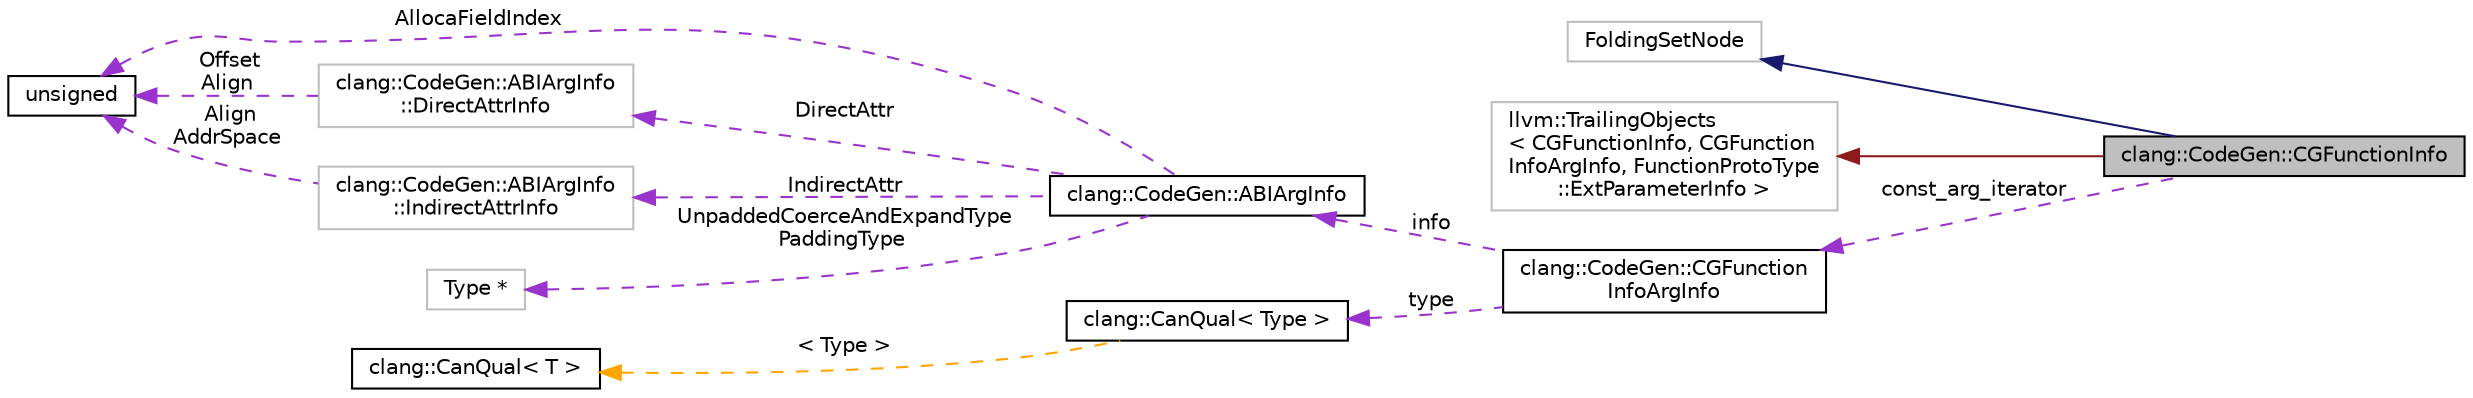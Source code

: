 digraph "clang::CodeGen::CGFunctionInfo"
{
 // LATEX_PDF_SIZE
  bgcolor="transparent";
  edge [fontname="Helvetica",fontsize="10",labelfontname="Helvetica",labelfontsize="10"];
  node [fontname="Helvetica",fontsize="10",shape=record];
  rankdir="LR";
  Node1 [label="clang::CodeGen::CGFunctionInfo",height=0.2,width=0.4,color="black", fillcolor="grey75", style="filled", fontcolor="black",tooltip="CGFunctionInfo - Class to encapsulate the information about a function definition."];
  Node2 -> Node1 [dir="back",color="midnightblue",fontsize="10",style="solid",fontname="Helvetica"];
  Node2 [label="FoldingSetNode",height=0.2,width=0.4,color="grey75",tooltip=" "];
  Node3 -> Node1 [dir="back",color="firebrick4",fontsize="10",style="solid",fontname="Helvetica"];
  Node3 [label="llvm::TrailingObjects\l\< CGFunctionInfo, CGFunction\lInfoArgInfo, FunctionProtoType\l::ExtParameterInfo \>",height=0.2,width=0.4,color="grey75",tooltip=" "];
  Node4 -> Node1 [dir="back",color="darkorchid3",fontsize="10",style="dashed",label=" const_arg_iterator" ,fontname="Helvetica"];
  Node4 [label="clang::CodeGen::CGFunction\lInfoArgInfo",height=0.2,width=0.4,color="black",URL="$structclang_1_1CodeGen_1_1CGFunctionInfoArgInfo.html",tooltip=" "];
  Node5 -> Node4 [dir="back",color="darkorchid3",fontsize="10",style="dashed",label=" info" ,fontname="Helvetica"];
  Node5 [label="clang::CodeGen::ABIArgInfo",height=0.2,width=0.4,color="black",URL="$classclang_1_1CodeGen_1_1ABIArgInfo.html",tooltip="ABIArgInfo - Helper class to encapsulate information about how a specific C type should be passed to ..."];
  Node6 -> Node5 [dir="back",color="darkorchid3",fontsize="10",style="dashed",label=" DirectAttr" ,fontname="Helvetica"];
  Node6 [label="clang::CodeGen::ABIArgInfo\l::DirectAttrInfo",height=0.2,width=0.4,color="grey75",tooltip=" "];
  Node7 -> Node6 [dir="back",color="darkorchid3",fontsize="10",style="dashed",label=" Offset\nAlign" ,fontname="Helvetica"];
  Node7 [label="unsigned",height=0.2,width=0.4,color="black",URL="$classunsigned.html",tooltip=" "];
  Node8 -> Node5 [dir="back",color="darkorchid3",fontsize="10",style="dashed",label=" IndirectAttr" ,fontname="Helvetica"];
  Node8 [label="clang::CodeGen::ABIArgInfo\l::IndirectAttrInfo",height=0.2,width=0.4,color="grey75",tooltip=" "];
  Node7 -> Node8 [dir="back",color="darkorchid3",fontsize="10",style="dashed",label=" Align\nAddrSpace" ,fontname="Helvetica"];
  Node9 -> Node5 [dir="back",color="darkorchid3",fontsize="10",style="dashed",label=" UnpaddedCoerceAndExpandType\nPaddingType" ,fontname="Helvetica"];
  Node9 [label="Type *",height=0.2,width=0.4,color="grey75",tooltip=" "];
  Node7 -> Node5 [dir="back",color="darkorchid3",fontsize="10",style="dashed",label=" AllocaFieldIndex" ,fontname="Helvetica"];
  Node10 -> Node4 [dir="back",color="darkorchid3",fontsize="10",style="dashed",label=" type" ,fontname="Helvetica"];
  Node10 [label="clang::CanQual\< Type \>",height=0.2,width=0.4,color="black",URL="$classclang_1_1CanQual.html",tooltip=" "];
  Node11 -> Node10 [dir="back",color="orange",fontsize="10",style="dashed",label=" \< Type \>" ,fontname="Helvetica"];
  Node11 [label="clang::CanQual\< T \>",height=0.2,width=0.4,color="black",URL="$classclang_1_1CanQual.html",tooltip="Represents a canonical, potentially-qualified type."];
}
